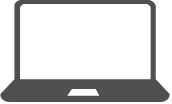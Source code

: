 <mxfile version="14.6.13" type="device"><diagram id="bly8Nnm73OwNa9CJkXmL" name="Seite-1"><mxGraphModel dx="1086" dy="3304" grid="1" gridSize="10" guides="1" tooltips="1" connect="1" arrows="1" fold="1" page="1" pageScale="1" pageWidth="827" pageHeight="1169" math="0" shadow="0"><root><mxCell id="0"/><mxCell id="1" parent="0"/><mxCell id="b1473fXkqTEV-JWFwGAa-1" value="" style="verticalLabelPosition=bottom;html=1;verticalAlign=top;align=center;strokeColor=none;fillColor=#505050;shape=mxgraph.azure.laptop;pointerEvents=1;shadow=0;dashed=0;aspect=fixed;" vertex="1" parent="1"><mxGeometry x="40" y="-2320" width="85" height="51" as="geometry"/></mxCell></root></mxGraphModel></diagram></mxfile>